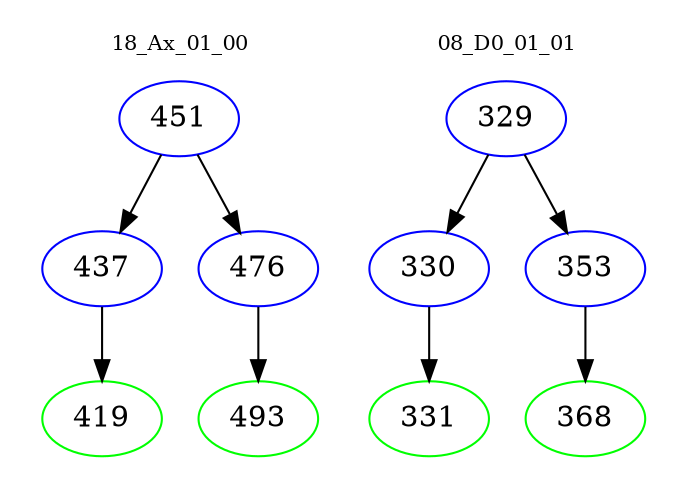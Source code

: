 digraph{
subgraph cluster_0 {
color = white
label = "18_Ax_01_00";
fontsize=10;
T0_451 [label="451", color="blue"]
T0_451 -> T0_437 [color="black"]
T0_437 [label="437", color="blue"]
T0_437 -> T0_419 [color="black"]
T0_419 [label="419", color="green"]
T0_451 -> T0_476 [color="black"]
T0_476 [label="476", color="blue"]
T0_476 -> T0_493 [color="black"]
T0_493 [label="493", color="green"]
}
subgraph cluster_1 {
color = white
label = "08_D0_01_01";
fontsize=10;
T1_329 [label="329", color="blue"]
T1_329 -> T1_330 [color="black"]
T1_330 [label="330", color="blue"]
T1_330 -> T1_331 [color="black"]
T1_331 [label="331", color="green"]
T1_329 -> T1_353 [color="black"]
T1_353 [label="353", color="blue"]
T1_353 -> T1_368 [color="black"]
T1_368 [label="368", color="green"]
}
}
